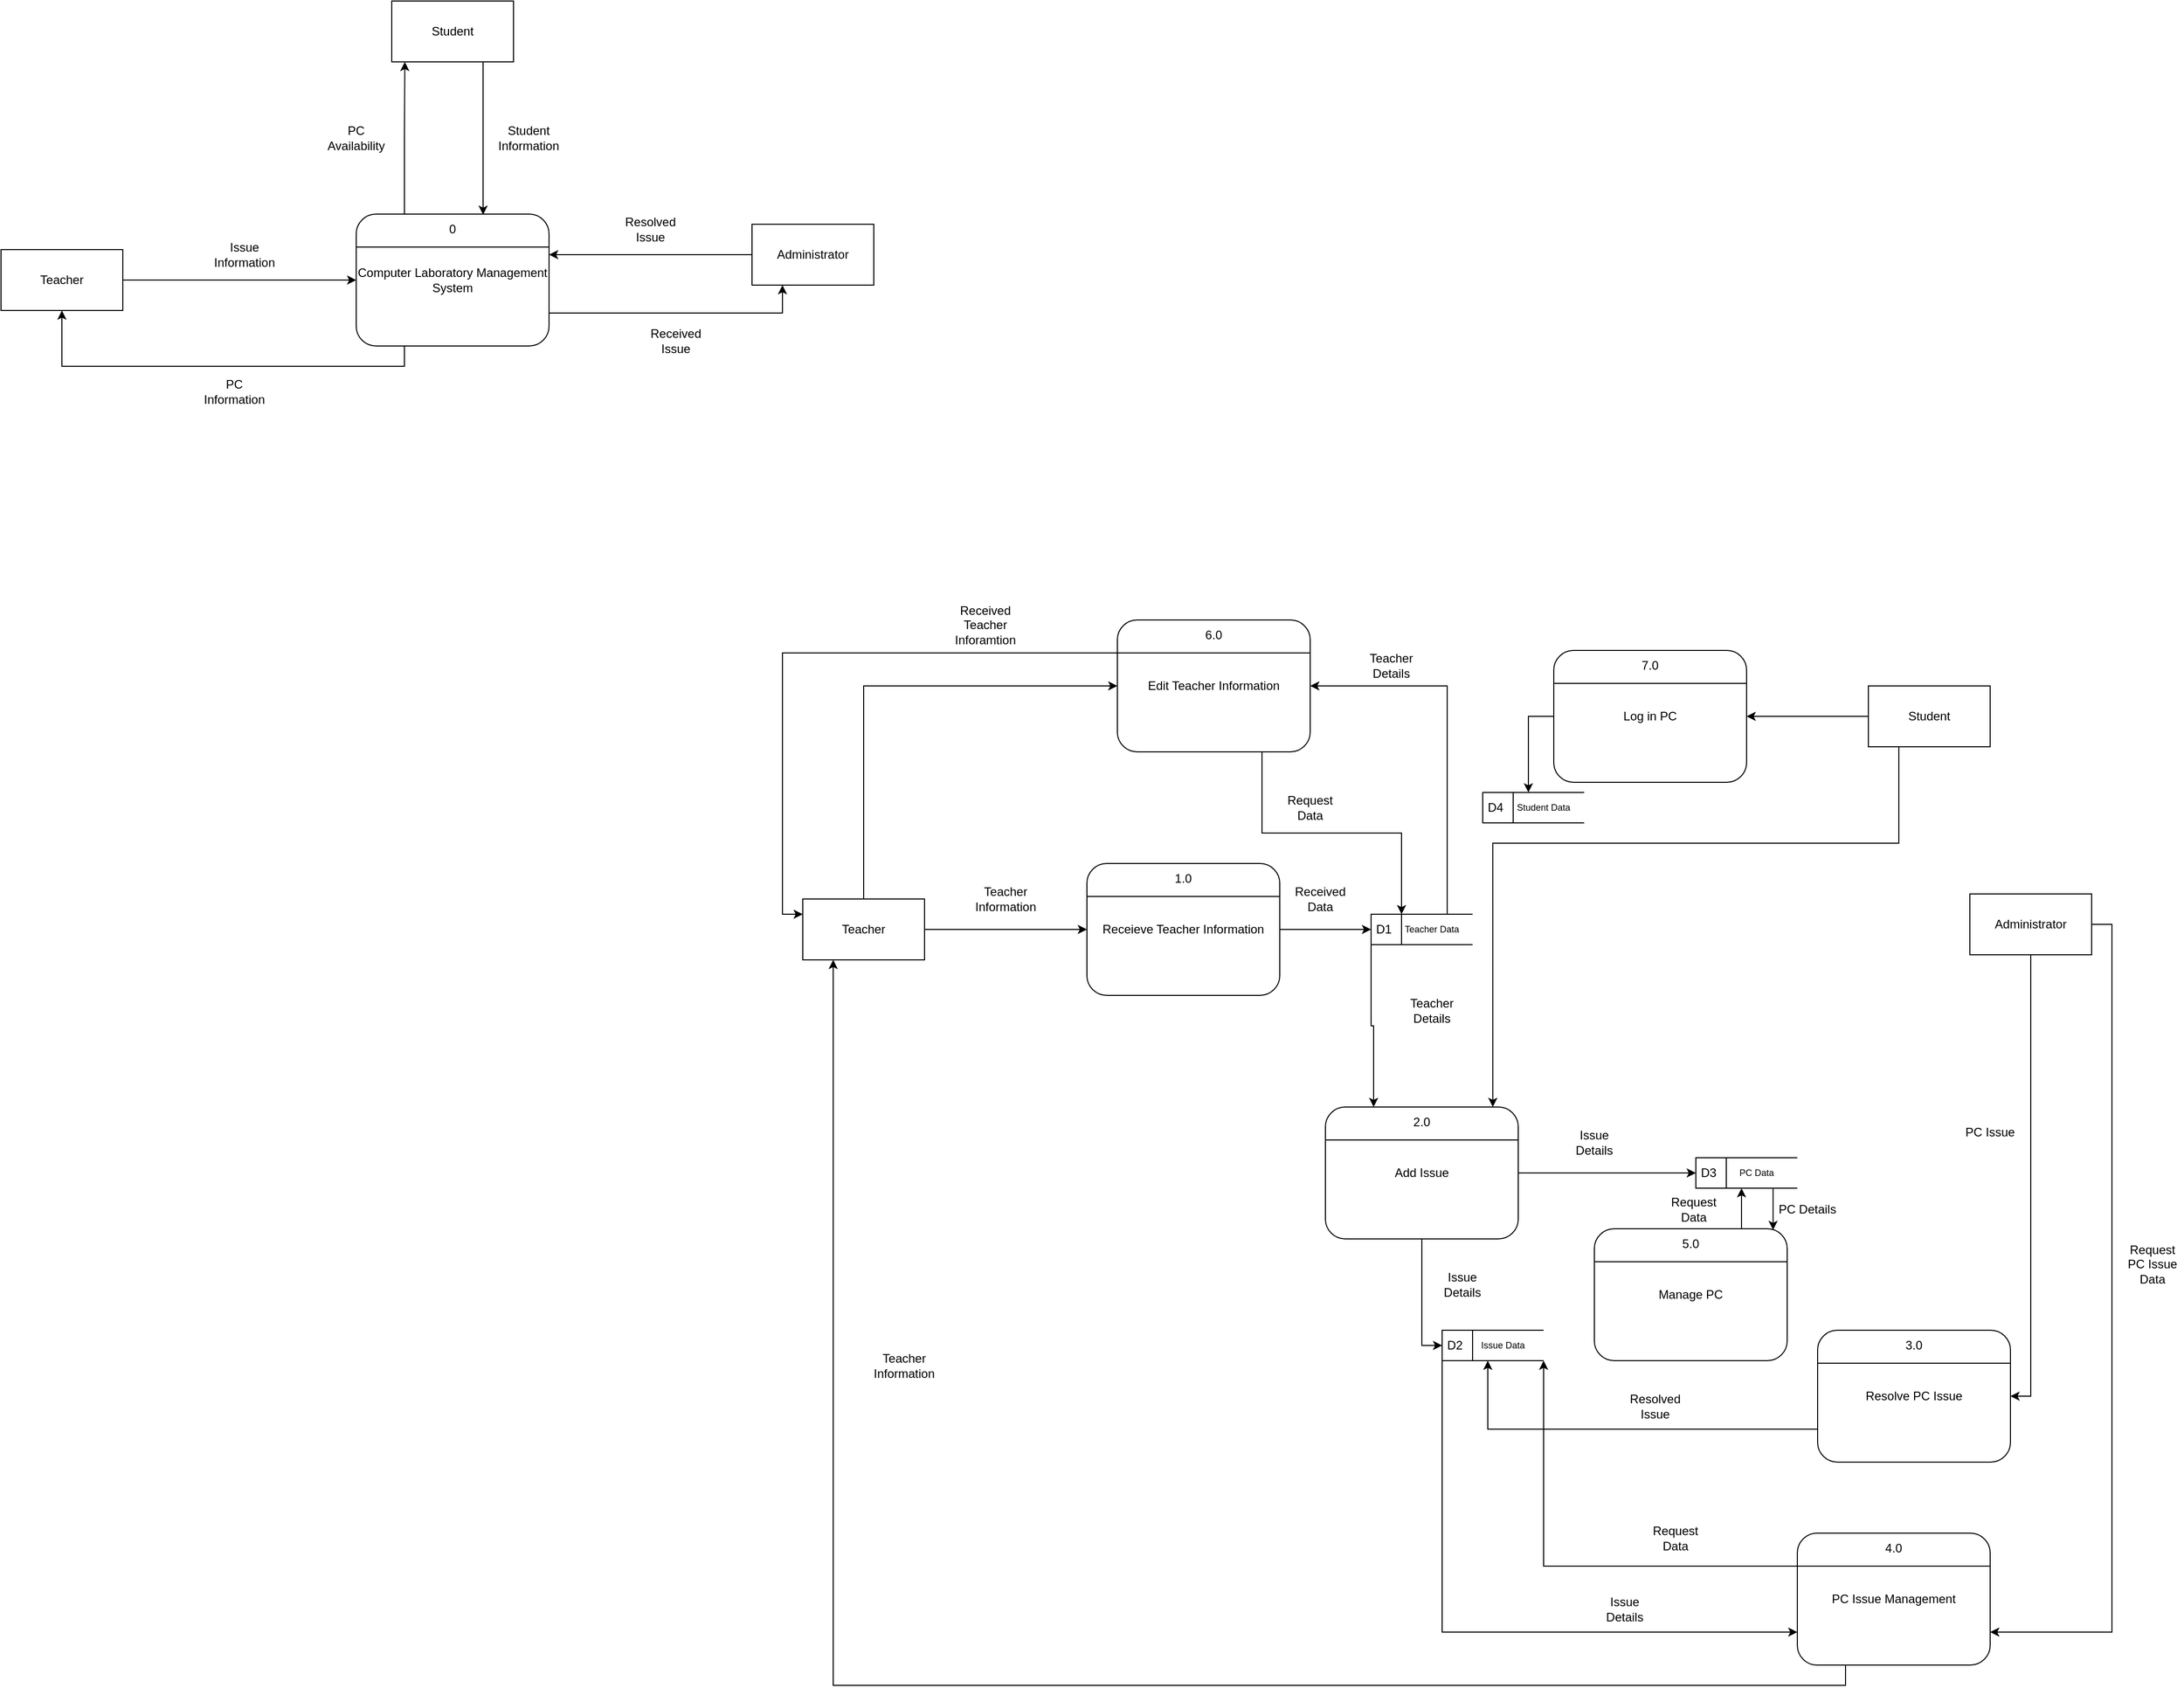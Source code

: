 <mxfile version="27.1.1">
  <diagram name="Page-1" id="yGtnBtRkDslpLGjMgBrs">
    <mxGraphModel dx="2393" dy="1917" grid="1" gridSize="10" guides="1" tooltips="1" connect="1" arrows="1" fold="1" page="1" pageScale="1" pageWidth="850" pageHeight="1100" math="0" shadow="0">
      <root>
        <mxCell id="0" />
        <mxCell id="1" parent="0" />
        <mxCell id="Rls7XkaTP7Cld9ZL_WsU-25" style="edgeStyle=orthogonalEdgeStyle;rounded=0;orthogonalLoop=1;jettySize=auto;html=1;exitX=1;exitY=0.5;exitDx=0;exitDy=0;" parent="1" source="Rls7XkaTP7Cld9ZL_WsU-3" target="Rls7XkaTP7Cld9ZL_WsU-23" edge="1">
          <mxGeometry relative="1" as="geometry" />
        </mxCell>
        <mxCell id="Rls7XkaTP7Cld9ZL_WsU-3" value="Receieve Teacher Information" style="rounded=1;whiteSpace=wrap;html=1;" parent="1" vertex="1">
          <mxGeometry x="480" y="340" width="190" height="130" as="geometry" />
        </mxCell>
        <mxCell id="Rls7XkaTP7Cld9ZL_WsU-4" value="" style="endArrow=none;html=1;rounded=0;entryX=1;entryY=0.25;entryDx=0;entryDy=0;exitX=0;exitY=0.25;exitDx=0;exitDy=0;" parent="1" source="Rls7XkaTP7Cld9ZL_WsU-3" target="Rls7XkaTP7Cld9ZL_WsU-3" edge="1">
          <mxGeometry width="50" height="50" relative="1" as="geometry">
            <mxPoint x="450" y="410" as="sourcePoint" />
            <mxPoint x="500" y="360" as="targetPoint" />
          </mxGeometry>
        </mxCell>
        <mxCell id="Rls7XkaTP7Cld9ZL_WsU-6" style="edgeStyle=orthogonalEdgeStyle;rounded=0;orthogonalLoop=1;jettySize=auto;html=1;exitX=1;exitY=0.5;exitDx=0;exitDy=0;entryX=0;entryY=0.5;entryDx=0;entryDy=0;" parent="1" source="Rls7XkaTP7Cld9ZL_WsU-5" target="Rls7XkaTP7Cld9ZL_WsU-3" edge="1">
          <mxGeometry relative="1" as="geometry" />
        </mxCell>
        <mxCell id="Rls7XkaTP7Cld9ZL_WsU-85" style="edgeStyle=orthogonalEdgeStyle;rounded=0;orthogonalLoop=1;jettySize=auto;html=1;exitX=0.5;exitY=0;exitDx=0;exitDy=0;entryX=0;entryY=0.5;entryDx=0;entryDy=0;" parent="1" source="Rls7XkaTP7Cld9ZL_WsU-5" target="Rls7XkaTP7Cld9ZL_WsU-82" edge="1">
          <mxGeometry relative="1" as="geometry" />
        </mxCell>
        <mxCell id="Rls7XkaTP7Cld9ZL_WsU-5" value="Teacher" style="rounded=0;whiteSpace=wrap;html=1;" parent="1" vertex="1">
          <mxGeometry x="200" y="375" width="120" height="60" as="geometry" />
        </mxCell>
        <mxCell id="Rls7XkaTP7Cld9ZL_WsU-7" value="1.0" style="text;html=1;align=center;verticalAlign=middle;whiteSpace=wrap;rounded=0;" parent="1" vertex="1">
          <mxGeometry x="545" y="340" width="60" height="30" as="geometry" />
        </mxCell>
        <mxCell id="Rls7XkaTP7Cld9ZL_WsU-12" style="edgeStyle=orthogonalEdgeStyle;rounded=0;orthogonalLoop=1;jettySize=auto;html=1;exitX=1;exitY=0.5;exitDx=0;exitDy=0;" parent="1" source="Rls7XkaTP7Cld9ZL_WsU-8" target="Rls7XkaTP7Cld9ZL_WsU-9" edge="1">
          <mxGeometry relative="1" as="geometry" />
        </mxCell>
        <mxCell id="Rls7XkaTP7Cld9ZL_WsU-8" value="Teacher" style="rounded=0;whiteSpace=wrap;html=1;" parent="1" vertex="1">
          <mxGeometry x="-590" y="-265" width="120" height="60" as="geometry" />
        </mxCell>
        <mxCell id="Rls7XkaTP7Cld9ZL_WsU-17" style="edgeStyle=orthogonalEdgeStyle;rounded=0;orthogonalLoop=1;jettySize=auto;html=1;exitX=1;exitY=0.75;exitDx=0;exitDy=0;entryX=0.25;entryY=1;entryDx=0;entryDy=0;" parent="1" source="Rls7XkaTP7Cld9ZL_WsU-9" target="Rls7XkaTP7Cld9ZL_WsU-13" edge="1">
          <mxGeometry relative="1" as="geometry" />
        </mxCell>
        <mxCell id="Rls7XkaTP7Cld9ZL_WsU-19" style="edgeStyle=orthogonalEdgeStyle;rounded=0;orthogonalLoop=1;jettySize=auto;html=1;exitX=0.25;exitY=1;exitDx=0;exitDy=0;entryX=0.5;entryY=1;entryDx=0;entryDy=0;" parent="1" source="Rls7XkaTP7Cld9ZL_WsU-9" target="Rls7XkaTP7Cld9ZL_WsU-8" edge="1">
          <mxGeometry relative="1" as="geometry" />
        </mxCell>
        <mxCell id="xi_WNn-HWD_MySlnObyQ-12" style="edgeStyle=orthogonalEdgeStyle;rounded=0;orthogonalLoop=1;jettySize=auto;html=1;exitX=0.25;exitY=0;exitDx=0;exitDy=0;" parent="1" source="Rls7XkaTP7Cld9ZL_WsU-9" edge="1">
          <mxGeometry relative="1" as="geometry">
            <mxPoint x="-192.091" y="-450" as="targetPoint" />
          </mxGeometry>
        </mxCell>
        <mxCell id="Rls7XkaTP7Cld9ZL_WsU-9" value="Computer Laboratory Management System" style="rounded=1;whiteSpace=wrap;html=1;" parent="1" vertex="1">
          <mxGeometry x="-240" y="-300" width="190" height="130" as="geometry" />
        </mxCell>
        <mxCell id="Rls7XkaTP7Cld9ZL_WsU-10" value="" style="endArrow=none;html=1;rounded=0;entryX=1;entryY=0.25;entryDx=0;entryDy=0;exitX=0;exitY=0.25;exitDx=0;exitDy=0;" parent="1" source="Rls7XkaTP7Cld9ZL_WsU-9" target="Rls7XkaTP7Cld9ZL_WsU-9" edge="1">
          <mxGeometry width="50" height="50" relative="1" as="geometry">
            <mxPoint x="-270" y="-255" as="sourcePoint" />
            <mxPoint x="-220" y="-305" as="targetPoint" />
          </mxGeometry>
        </mxCell>
        <mxCell id="Rls7XkaTP7Cld9ZL_WsU-11" value="0" style="text;html=1;align=center;verticalAlign=middle;whiteSpace=wrap;rounded=0;" parent="1" vertex="1">
          <mxGeometry x="-175" y="-300" width="60" height="30" as="geometry" />
        </mxCell>
        <mxCell id="Rls7XkaTP7Cld9ZL_WsU-18" style="edgeStyle=orthogonalEdgeStyle;rounded=0;orthogonalLoop=1;jettySize=auto;html=1;exitX=0;exitY=0.5;exitDx=0;exitDy=0;" parent="1" source="Rls7XkaTP7Cld9ZL_WsU-13" edge="1">
          <mxGeometry relative="1" as="geometry">
            <mxPoint x="-50" y="-260" as="targetPoint" />
          </mxGeometry>
        </mxCell>
        <mxCell id="Rls7XkaTP7Cld9ZL_WsU-13" value="Administrator" style="rounded=0;whiteSpace=wrap;html=1;" parent="1" vertex="1">
          <mxGeometry x="150" y="-290" width="120" height="60" as="geometry" />
        </mxCell>
        <mxCell id="Rls7XkaTP7Cld9ZL_WsU-15" value="Issue Information" style="text;html=1;align=center;verticalAlign=middle;whiteSpace=wrap;rounded=0;" parent="1" vertex="1">
          <mxGeometry x="-380" y="-275" width="60" height="30" as="geometry" />
        </mxCell>
        <mxCell id="Rls7XkaTP7Cld9ZL_WsU-16" value="Resolved Issue" style="text;html=1;align=center;verticalAlign=middle;whiteSpace=wrap;rounded=0;" parent="1" vertex="1">
          <mxGeometry x="20" y="-300" width="60" height="30" as="geometry" />
        </mxCell>
        <mxCell id="Rls7XkaTP7Cld9ZL_WsU-20" value="PC Information" style="text;html=1;align=center;verticalAlign=middle;whiteSpace=wrap;rounded=0;" parent="1" vertex="1">
          <mxGeometry x="-390" y="-140" width="60" height="30" as="geometry" />
        </mxCell>
        <mxCell id="Rls7XkaTP7Cld9ZL_WsU-21" value="Received Issue" style="text;html=1;align=center;verticalAlign=middle;whiteSpace=wrap;rounded=0;" parent="1" vertex="1">
          <mxGeometry x="45" y="-190" width="60" height="30" as="geometry" />
        </mxCell>
        <mxCell id="Rls7XkaTP7Cld9ZL_WsU-31" style="edgeStyle=orthogonalEdgeStyle;rounded=0;orthogonalLoop=1;jettySize=auto;html=1;exitX=0;exitY=1;exitDx=0;exitDy=0;entryX=0.25;entryY=0;entryDx=0;entryDy=0;" parent="1" source="Rls7XkaTP7Cld9ZL_WsU-23" target="Rls7XkaTP7Cld9ZL_WsU-26" edge="1">
          <mxGeometry relative="1" as="geometry" />
        </mxCell>
        <mxCell id="Rls7XkaTP7Cld9ZL_WsU-23" value="D1" style="html=1;dashed=0;whiteSpace=wrap;shape=mxgraph.dfd.dataStoreID;align=left;spacingLeft=3;points=[[0,0],[0.5,0],[1,0],[0,0.5],[1,0.5],[0,1],[0.5,1],[1,1]];" parent="1" vertex="1">
          <mxGeometry x="760" y="390" width="100" height="30" as="geometry" />
        </mxCell>
        <mxCell id="Rls7XkaTP7Cld9ZL_WsU-87" style="edgeStyle=orthogonalEdgeStyle;rounded=0;orthogonalLoop=1;jettySize=auto;html=1;exitX=0.75;exitY=0;exitDx=0;exitDy=0;entryX=1;entryY=0.5;entryDx=0;entryDy=0;" parent="1" source="Rls7XkaTP7Cld9ZL_WsU-24" target="Rls7XkaTP7Cld9ZL_WsU-82" edge="1">
          <mxGeometry relative="1" as="geometry" />
        </mxCell>
        <mxCell id="Rls7XkaTP7Cld9ZL_WsU-24" value="Teacher Data" style="text;html=1;align=center;verticalAlign=middle;whiteSpace=wrap;rounded=0;fontSize=9;" parent="1" vertex="1">
          <mxGeometry x="790" y="390" width="60" height="30" as="geometry" />
        </mxCell>
        <mxCell id="Rls7XkaTP7Cld9ZL_WsU-34" style="edgeStyle=orthogonalEdgeStyle;rounded=0;orthogonalLoop=1;jettySize=auto;html=1;exitX=0.5;exitY=1;exitDx=0;exitDy=0;entryX=0;entryY=0.5;entryDx=0;entryDy=0;" parent="1" source="Rls7XkaTP7Cld9ZL_WsU-26" target="Rls7XkaTP7Cld9ZL_WsU-32" edge="1">
          <mxGeometry relative="1" as="geometry" />
        </mxCell>
        <mxCell id="Rls7XkaTP7Cld9ZL_WsU-43" style="edgeStyle=orthogonalEdgeStyle;rounded=0;orthogonalLoop=1;jettySize=auto;html=1;exitX=1;exitY=0.5;exitDx=0;exitDy=0;entryX=0;entryY=0.5;entryDx=0;entryDy=0;" parent="1" source="Rls7XkaTP7Cld9ZL_WsU-26" target="Rls7XkaTP7Cld9ZL_WsU-39" edge="1">
          <mxGeometry relative="1" as="geometry" />
        </mxCell>
        <mxCell id="Rls7XkaTP7Cld9ZL_WsU-26" value="Add Issue" style="rounded=1;whiteSpace=wrap;html=1;" parent="1" vertex="1">
          <mxGeometry x="715" y="580" width="190" height="130" as="geometry" />
        </mxCell>
        <mxCell id="Rls7XkaTP7Cld9ZL_WsU-27" value="" style="endArrow=none;html=1;rounded=0;entryX=1;entryY=0.25;entryDx=0;entryDy=0;exitX=0;exitY=0.25;exitDx=0;exitDy=0;" parent="1" source="Rls7XkaTP7Cld9ZL_WsU-26" target="Rls7XkaTP7Cld9ZL_WsU-26" edge="1">
          <mxGeometry width="50" height="50" relative="1" as="geometry">
            <mxPoint x="685" y="650" as="sourcePoint" />
            <mxPoint x="735" y="600" as="targetPoint" />
          </mxGeometry>
        </mxCell>
        <mxCell id="Rls7XkaTP7Cld9ZL_WsU-28" value="2.0" style="text;html=1;align=center;verticalAlign=middle;whiteSpace=wrap;rounded=0;" parent="1" vertex="1">
          <mxGeometry x="780" y="580" width="60" height="30" as="geometry" />
        </mxCell>
        <mxCell id="Rls7XkaTP7Cld9ZL_WsU-56" style="edgeStyle=orthogonalEdgeStyle;rounded=0;orthogonalLoop=1;jettySize=auto;html=1;exitX=0;exitY=1;exitDx=0;exitDy=0;entryX=0;entryY=0.75;entryDx=0;entryDy=0;" parent="1" source="Rls7XkaTP7Cld9ZL_WsU-32" target="Rls7XkaTP7Cld9ZL_WsU-49" edge="1">
          <mxGeometry relative="1" as="geometry" />
        </mxCell>
        <mxCell id="Rls7XkaTP7Cld9ZL_WsU-32" value="D2" style="html=1;dashed=0;whiteSpace=wrap;shape=mxgraph.dfd.dataStoreID;align=left;spacingLeft=3;points=[[0,0],[0.5,0],[1,0],[0,0.5],[1,0.5],[0,1],[0.5,1],[1,1]];" parent="1" vertex="1">
          <mxGeometry x="830" y="800" width="100" height="30" as="geometry" />
        </mxCell>
        <mxCell id="Rls7XkaTP7Cld9ZL_WsU-33" value="Issue Data" style="text;html=1;align=center;verticalAlign=middle;whiteSpace=wrap;rounded=0;fontSize=9;" parent="1" vertex="1">
          <mxGeometry x="860" y="800" width="60" height="30" as="geometry" />
        </mxCell>
        <mxCell id="Rls7XkaTP7Cld9ZL_WsU-47" style="edgeStyle=orthogonalEdgeStyle;rounded=0;orthogonalLoop=1;jettySize=auto;html=1;exitX=0.5;exitY=1;exitDx=0;exitDy=0;entryX=1;entryY=0.5;entryDx=0;entryDy=0;" parent="1" source="Rls7XkaTP7Cld9ZL_WsU-35" target="Rls7XkaTP7Cld9ZL_WsU-44" edge="1">
          <mxGeometry relative="1" as="geometry" />
        </mxCell>
        <mxCell id="Rls7XkaTP7Cld9ZL_WsU-55" style="edgeStyle=orthogonalEdgeStyle;rounded=0;orthogonalLoop=1;jettySize=auto;html=1;exitX=1;exitY=0.5;exitDx=0;exitDy=0;entryX=1;entryY=0.75;entryDx=0;entryDy=0;" parent="1" source="Rls7XkaTP7Cld9ZL_WsU-35" target="Rls7XkaTP7Cld9ZL_WsU-49" edge="1">
          <mxGeometry relative="1" as="geometry">
            <mxPoint x="1581.2" y="1090" as="targetPoint" />
          </mxGeometry>
        </mxCell>
        <mxCell id="Rls7XkaTP7Cld9ZL_WsU-35" value="Administrator" style="rounded=0;whiteSpace=wrap;html=1;" parent="1" vertex="1">
          <mxGeometry x="1350" y="370" width="120" height="60" as="geometry" />
        </mxCell>
        <mxCell id="Rls7XkaTP7Cld9ZL_WsU-39" value="D3" style="html=1;dashed=0;whiteSpace=wrap;shape=mxgraph.dfd.dataStoreID;align=left;spacingLeft=3;points=[[0,0],[0.5,0],[1,0],[0,0.5],[1,0.5],[0,1],[0.5,1],[1,1]];" parent="1" vertex="1">
          <mxGeometry x="1080" y="630" width="100" height="30" as="geometry" />
        </mxCell>
        <mxCell id="Rls7XkaTP7Cld9ZL_WsU-40" value="PC Data" style="text;html=1;align=center;verticalAlign=middle;whiteSpace=wrap;rounded=0;fontSize=9;" parent="1" vertex="1">
          <mxGeometry x="1110" y="630" width="60" height="30" as="geometry" />
        </mxCell>
        <mxCell id="Rls7XkaTP7Cld9ZL_WsU-48" style="edgeStyle=orthogonalEdgeStyle;rounded=0;orthogonalLoop=1;jettySize=auto;html=1;exitX=0;exitY=0.75;exitDx=0;exitDy=0;entryX=0.25;entryY=1;entryDx=0;entryDy=0;" parent="1" source="Rls7XkaTP7Cld9ZL_WsU-44" target="Rls7XkaTP7Cld9ZL_WsU-33" edge="1">
          <mxGeometry relative="1" as="geometry" />
        </mxCell>
        <mxCell id="Rls7XkaTP7Cld9ZL_WsU-44" value="Resolve PC Issue" style="rounded=1;whiteSpace=wrap;html=1;" parent="1" vertex="1">
          <mxGeometry x="1200" y="800" width="190" height="130" as="geometry" />
        </mxCell>
        <mxCell id="Rls7XkaTP7Cld9ZL_WsU-45" value="" style="endArrow=none;html=1;rounded=0;entryX=1;entryY=0.25;entryDx=0;entryDy=0;exitX=0;exitY=0.25;exitDx=0;exitDy=0;" parent="1" source="Rls7XkaTP7Cld9ZL_WsU-44" target="Rls7XkaTP7Cld9ZL_WsU-44" edge="1">
          <mxGeometry width="50" height="50" relative="1" as="geometry">
            <mxPoint x="1170" y="870" as="sourcePoint" />
            <mxPoint x="1220" y="820" as="targetPoint" />
          </mxGeometry>
        </mxCell>
        <mxCell id="Rls7XkaTP7Cld9ZL_WsU-46" value="3.0" style="text;html=1;align=center;verticalAlign=middle;whiteSpace=wrap;rounded=0;" parent="1" vertex="1">
          <mxGeometry x="1265" y="800" width="60" height="30" as="geometry" />
        </mxCell>
        <mxCell id="Rls7XkaTP7Cld9ZL_WsU-57" style="edgeStyle=orthogonalEdgeStyle;rounded=0;orthogonalLoop=1;jettySize=auto;html=1;exitX=0.25;exitY=1;exitDx=0;exitDy=0;entryX=0.25;entryY=1;entryDx=0;entryDy=0;" parent="1" source="Rls7XkaTP7Cld9ZL_WsU-49" target="Rls7XkaTP7Cld9ZL_WsU-5" edge="1">
          <mxGeometry relative="1" as="geometry" />
        </mxCell>
        <mxCell id="Rls7XkaTP7Cld9ZL_WsU-74" style="edgeStyle=orthogonalEdgeStyle;rounded=0;orthogonalLoop=1;jettySize=auto;html=1;exitX=0;exitY=0.25;exitDx=0;exitDy=0;entryX=1;entryY=1;entryDx=0;entryDy=0;" parent="1" source="Rls7XkaTP7Cld9ZL_WsU-49" target="Rls7XkaTP7Cld9ZL_WsU-32" edge="1">
          <mxGeometry relative="1" as="geometry" />
        </mxCell>
        <mxCell id="Rls7XkaTP7Cld9ZL_WsU-49" value="PC Issue Management" style="rounded=1;whiteSpace=wrap;html=1;" parent="1" vertex="1">
          <mxGeometry x="1180" y="1000" width="190" height="130" as="geometry" />
        </mxCell>
        <mxCell id="Rls7XkaTP7Cld9ZL_WsU-50" value="" style="endArrow=none;html=1;rounded=0;entryX=1;entryY=0.25;entryDx=0;entryDy=0;exitX=0;exitY=0.25;exitDx=0;exitDy=0;" parent="1" source="Rls7XkaTP7Cld9ZL_WsU-49" target="Rls7XkaTP7Cld9ZL_WsU-49" edge="1">
          <mxGeometry width="50" height="50" relative="1" as="geometry">
            <mxPoint x="1150" y="1070" as="sourcePoint" />
            <mxPoint x="1200" y="1020" as="targetPoint" />
          </mxGeometry>
        </mxCell>
        <mxCell id="Rls7XkaTP7Cld9ZL_WsU-51" value="4.0" style="text;html=1;align=center;verticalAlign=middle;whiteSpace=wrap;rounded=0;" parent="1" vertex="1">
          <mxGeometry x="1245" y="1000" width="60" height="30" as="geometry" />
        </mxCell>
        <mxCell id="Rls7XkaTP7Cld9ZL_WsU-58" value="Teacher Information" style="text;html=1;align=center;verticalAlign=middle;whiteSpace=wrap;rounded=0;" parent="1" vertex="1">
          <mxGeometry x="370" y="360" width="60" height="30" as="geometry" />
        </mxCell>
        <mxCell id="Rls7XkaTP7Cld9ZL_WsU-59" value="Received Data" style="text;html=1;align=center;verticalAlign=middle;whiteSpace=wrap;rounded=0;" parent="1" vertex="1">
          <mxGeometry x="680" y="360" width="60" height="30" as="geometry" />
        </mxCell>
        <mxCell id="Rls7XkaTP7Cld9ZL_WsU-60" value="Teacher Details" style="text;html=1;align=center;verticalAlign=middle;whiteSpace=wrap;rounded=0;" parent="1" vertex="1">
          <mxGeometry x="790" y="470" width="60" height="30" as="geometry" />
        </mxCell>
        <mxCell id="Rls7XkaTP7Cld9ZL_WsU-61" value="Issue Details" style="text;html=1;align=center;verticalAlign=middle;whiteSpace=wrap;rounded=0;" parent="1" vertex="1">
          <mxGeometry x="820" y="740" width="60" height="30" as="geometry" />
        </mxCell>
        <mxCell id="Rls7XkaTP7Cld9ZL_WsU-62" value="Issue Details" style="text;html=1;align=center;verticalAlign=middle;whiteSpace=wrap;rounded=0;" parent="1" vertex="1">
          <mxGeometry x="980" y="1060" width="60" height="30" as="geometry" />
        </mxCell>
        <mxCell id="Rls7XkaTP7Cld9ZL_WsU-63" value="Teacher Information" style="text;html=1;align=center;verticalAlign=middle;whiteSpace=wrap;rounded=0;" parent="1" vertex="1">
          <mxGeometry x="270" y="820" width="60" height="30" as="geometry" />
        </mxCell>
        <mxCell id="Rls7XkaTP7Cld9ZL_WsU-70" style="edgeStyle=orthogonalEdgeStyle;rounded=0;orthogonalLoop=1;jettySize=auto;html=1;exitX=0.75;exitY=0;exitDx=0;exitDy=0;entryX=0.25;entryY=1;entryDx=0;entryDy=0;" parent="1" source="Rls7XkaTP7Cld9ZL_WsU-66" target="Rls7XkaTP7Cld9ZL_WsU-40" edge="1">
          <mxGeometry relative="1" as="geometry">
            <Array as="points">
              <mxPoint x="1125" y="700" />
            </Array>
          </mxGeometry>
        </mxCell>
        <mxCell id="Rls7XkaTP7Cld9ZL_WsU-66" value="Manage PC" style="rounded=1;whiteSpace=wrap;html=1;" parent="1" vertex="1">
          <mxGeometry x="980" y="700" width="190" height="130" as="geometry" />
        </mxCell>
        <mxCell id="Rls7XkaTP7Cld9ZL_WsU-67" value="" style="endArrow=none;html=1;rounded=0;entryX=1;entryY=0.25;entryDx=0;entryDy=0;exitX=0;exitY=0.25;exitDx=0;exitDy=0;" parent="1" source="Rls7XkaTP7Cld9ZL_WsU-66" target="Rls7XkaTP7Cld9ZL_WsU-66" edge="1">
          <mxGeometry width="50" height="50" relative="1" as="geometry">
            <mxPoint x="950" y="770" as="sourcePoint" />
            <mxPoint x="1000" y="720" as="targetPoint" />
          </mxGeometry>
        </mxCell>
        <mxCell id="Rls7XkaTP7Cld9ZL_WsU-68" value="5.0" style="text;html=1;align=center;verticalAlign=middle;whiteSpace=wrap;rounded=0;" parent="1" vertex="1">
          <mxGeometry x="1045" y="700" width="60" height="30" as="geometry" />
        </mxCell>
        <mxCell id="Rls7XkaTP7Cld9ZL_WsU-71" style="edgeStyle=orthogonalEdgeStyle;rounded=0;orthogonalLoop=1;jettySize=auto;html=1;exitX=0.75;exitY=1;exitDx=0;exitDy=0;entryX=0.927;entryY=0.009;entryDx=0;entryDy=0;entryPerimeter=0;" parent="1" source="Rls7XkaTP7Cld9ZL_WsU-40" target="Rls7XkaTP7Cld9ZL_WsU-66" edge="1">
          <mxGeometry relative="1" as="geometry">
            <Array as="points">
              <mxPoint x="1156" y="660" />
            </Array>
          </mxGeometry>
        </mxCell>
        <mxCell id="Rls7XkaTP7Cld9ZL_WsU-72" value="Request Data" style="text;html=1;align=center;verticalAlign=middle;whiteSpace=wrap;rounded=0;" parent="1" vertex="1">
          <mxGeometry x="1048" y="666" width="60" height="30" as="geometry" />
        </mxCell>
        <mxCell id="Rls7XkaTP7Cld9ZL_WsU-73" value="PC Details" style="text;html=1;align=center;verticalAlign=middle;whiteSpace=wrap;rounded=0;" parent="1" vertex="1">
          <mxGeometry x="1160" y="666" width="60" height="30" as="geometry" />
        </mxCell>
        <mxCell id="Rls7XkaTP7Cld9ZL_WsU-75" value="Resolved Issue" style="text;html=1;align=center;verticalAlign=middle;whiteSpace=wrap;rounded=0;" parent="1" vertex="1">
          <mxGeometry x="1010" y="860" width="60" height="30" as="geometry" />
        </mxCell>
        <mxCell id="Rls7XkaTP7Cld9ZL_WsU-76" value="Request Data" style="text;html=1;align=center;verticalAlign=middle;whiteSpace=wrap;rounded=0;" parent="1" vertex="1">
          <mxGeometry x="1030" y="990" width="60" height="30" as="geometry" />
        </mxCell>
        <mxCell id="Rls7XkaTP7Cld9ZL_WsU-77" value="Issue Details" style="text;html=1;align=center;verticalAlign=middle;whiteSpace=wrap;rounded=0;" parent="1" vertex="1">
          <mxGeometry x="950" y="600" width="60" height="30" as="geometry" />
        </mxCell>
        <mxCell id="Rls7XkaTP7Cld9ZL_WsU-80" value="PC Issue" style="text;html=1;align=center;verticalAlign=middle;whiteSpace=wrap;rounded=0;" parent="1" vertex="1">
          <mxGeometry x="1340" y="590" width="60" height="30" as="geometry" />
        </mxCell>
        <mxCell id="Rls7XkaTP7Cld9ZL_WsU-81" value="Request PC Issue Data" style="text;html=1;align=center;verticalAlign=middle;whiteSpace=wrap;rounded=0;" parent="1" vertex="1">
          <mxGeometry x="1500" y="720" width="60" height="30" as="geometry" />
        </mxCell>
        <mxCell id="Rls7XkaTP7Cld9ZL_WsU-86" style="edgeStyle=orthogonalEdgeStyle;rounded=0;orthogonalLoop=1;jettySize=auto;html=1;exitX=0.75;exitY=1;exitDx=0;exitDy=0;entryX=0;entryY=0;entryDx=0;entryDy=0;" parent="1" source="Rls7XkaTP7Cld9ZL_WsU-82" target="Rls7XkaTP7Cld9ZL_WsU-24" edge="1">
          <mxGeometry relative="1" as="geometry" />
        </mxCell>
        <mxCell id="Rls7XkaTP7Cld9ZL_WsU-88" style="edgeStyle=orthogonalEdgeStyle;rounded=0;orthogonalLoop=1;jettySize=auto;html=1;exitX=0;exitY=0.25;exitDx=0;exitDy=0;entryX=0;entryY=0.25;entryDx=0;entryDy=0;" parent="1" source="Rls7XkaTP7Cld9ZL_WsU-82" target="Rls7XkaTP7Cld9ZL_WsU-5" edge="1">
          <mxGeometry relative="1" as="geometry" />
        </mxCell>
        <mxCell id="Rls7XkaTP7Cld9ZL_WsU-82" value="Edit Teacher Information" style="rounded=1;whiteSpace=wrap;html=1;" parent="1" vertex="1">
          <mxGeometry x="510" y="100" width="190" height="130" as="geometry" />
        </mxCell>
        <mxCell id="Rls7XkaTP7Cld9ZL_WsU-83" value="" style="endArrow=none;html=1;rounded=0;entryX=1;entryY=0.25;entryDx=0;entryDy=0;exitX=0;exitY=0.25;exitDx=0;exitDy=0;" parent="1" source="Rls7XkaTP7Cld9ZL_WsU-82" target="Rls7XkaTP7Cld9ZL_WsU-82" edge="1">
          <mxGeometry width="50" height="50" relative="1" as="geometry">
            <mxPoint x="480" y="170" as="sourcePoint" />
            <mxPoint x="530" y="120" as="targetPoint" />
          </mxGeometry>
        </mxCell>
        <mxCell id="Rls7XkaTP7Cld9ZL_WsU-84" value="6.0" style="text;html=1;align=center;verticalAlign=middle;whiteSpace=wrap;rounded=0;" parent="1" vertex="1">
          <mxGeometry x="575" y="100" width="60" height="30" as="geometry" />
        </mxCell>
        <mxCell id="Rls7XkaTP7Cld9ZL_WsU-89" value="Received Teacher Inforamtion" style="text;html=1;align=center;verticalAlign=middle;whiteSpace=wrap;rounded=0;" parent="1" vertex="1">
          <mxGeometry x="350" y="90" width="60" height="30" as="geometry" />
        </mxCell>
        <mxCell id="Rls7XkaTP7Cld9ZL_WsU-90" value="Request Data" style="text;html=1;align=center;verticalAlign=middle;whiteSpace=wrap;rounded=0;" parent="1" vertex="1">
          <mxGeometry x="670" y="270" width="60" height="30" as="geometry" />
        </mxCell>
        <mxCell id="Rls7XkaTP7Cld9ZL_WsU-91" value="Teacher Details" style="text;html=1;align=center;verticalAlign=middle;whiteSpace=wrap;rounded=0;" parent="1" vertex="1">
          <mxGeometry x="750" y="130" width="60" height="30" as="geometry" />
        </mxCell>
        <mxCell id="xi_WNn-HWD_MySlnObyQ-8" style="edgeStyle=orthogonalEdgeStyle;rounded=0;orthogonalLoop=1;jettySize=auto;html=1;exitX=0;exitY=0.5;exitDx=0;exitDy=0;entryX=0.25;entryY=0;entryDx=0;entryDy=0;" parent="1" source="xi_WNn-HWD_MySlnObyQ-1" target="xi_WNn-HWD_MySlnObyQ-7" edge="1">
          <mxGeometry relative="1" as="geometry" />
        </mxCell>
        <mxCell id="xi_WNn-HWD_MySlnObyQ-1" value="Log in PC" style="rounded=1;whiteSpace=wrap;html=1;" parent="1" vertex="1">
          <mxGeometry x="940" y="130" width="190" height="130" as="geometry" />
        </mxCell>
        <mxCell id="xi_WNn-HWD_MySlnObyQ-2" value="" style="endArrow=none;html=1;rounded=0;entryX=1;entryY=0.25;entryDx=0;entryDy=0;exitX=0;exitY=0.25;exitDx=0;exitDy=0;" parent="1" source="xi_WNn-HWD_MySlnObyQ-1" target="xi_WNn-HWD_MySlnObyQ-1" edge="1">
          <mxGeometry width="50" height="50" relative="1" as="geometry">
            <mxPoint x="910" y="200" as="sourcePoint" />
            <mxPoint x="960" y="150" as="targetPoint" />
          </mxGeometry>
        </mxCell>
        <mxCell id="xi_WNn-HWD_MySlnObyQ-3" value="7.0" style="text;html=1;align=center;verticalAlign=middle;whiteSpace=wrap;rounded=0;" parent="1" vertex="1">
          <mxGeometry x="1005" y="130" width="60" height="30" as="geometry" />
        </mxCell>
        <mxCell id="xi_WNn-HWD_MySlnObyQ-5" style="edgeStyle=orthogonalEdgeStyle;rounded=0;orthogonalLoop=1;jettySize=auto;html=1;exitX=0;exitY=0.5;exitDx=0;exitDy=0;" parent="1" source="xi_WNn-HWD_MySlnObyQ-4" target="xi_WNn-HWD_MySlnObyQ-1" edge="1">
          <mxGeometry relative="1" as="geometry" />
        </mxCell>
        <mxCell id="xi_WNn-HWD_MySlnObyQ-4" value="Student" style="rounded=0;whiteSpace=wrap;html=1;" parent="1" vertex="1">
          <mxGeometry x="1250" y="165" width="120" height="60" as="geometry" />
        </mxCell>
        <mxCell id="xi_WNn-HWD_MySlnObyQ-6" value="D4" style="html=1;dashed=0;whiteSpace=wrap;shape=mxgraph.dfd.dataStoreID;align=left;spacingLeft=3;points=[[0,0],[0.5,0],[1,0],[0,0.5],[1,0.5],[0,1],[0.5,1],[1,1]];" parent="1" vertex="1">
          <mxGeometry x="870" y="270" width="100" height="30" as="geometry" />
        </mxCell>
        <mxCell id="xi_WNn-HWD_MySlnObyQ-7" value="Student Data" style="text;html=1;align=center;verticalAlign=middle;whiteSpace=wrap;rounded=0;fontSize=9;" parent="1" vertex="1">
          <mxGeometry x="900" y="270" width="60" height="30" as="geometry" />
        </mxCell>
        <mxCell id="xi_WNn-HWD_MySlnObyQ-10" style="edgeStyle=orthogonalEdgeStyle;rounded=0;orthogonalLoop=1;jettySize=auto;html=1;exitX=0.25;exitY=1;exitDx=0;exitDy=0;entryX=0.868;entryY=0;entryDx=0;entryDy=0;entryPerimeter=0;" parent="1" source="xi_WNn-HWD_MySlnObyQ-4" target="Rls7XkaTP7Cld9ZL_WsU-26" edge="1">
          <mxGeometry relative="1" as="geometry">
            <Array as="points">
              <mxPoint x="1280" y="320" />
              <mxPoint x="880" y="320" />
            </Array>
          </mxGeometry>
        </mxCell>
        <mxCell id="xi_WNn-HWD_MySlnObyQ-11" value="Student" style="rounded=0;whiteSpace=wrap;html=1;" parent="1" vertex="1">
          <mxGeometry x="-205" y="-510" width="120" height="60" as="geometry" />
        </mxCell>
        <mxCell id="xi_WNn-HWD_MySlnObyQ-13" value="PC Availability" style="text;html=1;align=center;verticalAlign=middle;whiteSpace=wrap;rounded=0;" parent="1" vertex="1">
          <mxGeometry x="-270" y="-390" width="60" height="30" as="geometry" />
        </mxCell>
        <mxCell id="xi_WNn-HWD_MySlnObyQ-14" style="edgeStyle=orthogonalEdgeStyle;rounded=0;orthogonalLoop=1;jettySize=auto;html=1;exitX=0.75;exitY=1;exitDx=0;exitDy=0;entryX=0.658;entryY=0.005;entryDx=0;entryDy=0;entryPerimeter=0;" parent="1" source="xi_WNn-HWD_MySlnObyQ-11" target="Rls7XkaTP7Cld9ZL_WsU-9" edge="1">
          <mxGeometry relative="1" as="geometry" />
        </mxCell>
        <mxCell id="xi_WNn-HWD_MySlnObyQ-15" value="Student Information" style="text;html=1;align=center;verticalAlign=middle;whiteSpace=wrap;rounded=0;" parent="1" vertex="1">
          <mxGeometry x="-100" y="-390" width="60" height="30" as="geometry" />
        </mxCell>
      </root>
    </mxGraphModel>
  </diagram>
</mxfile>
